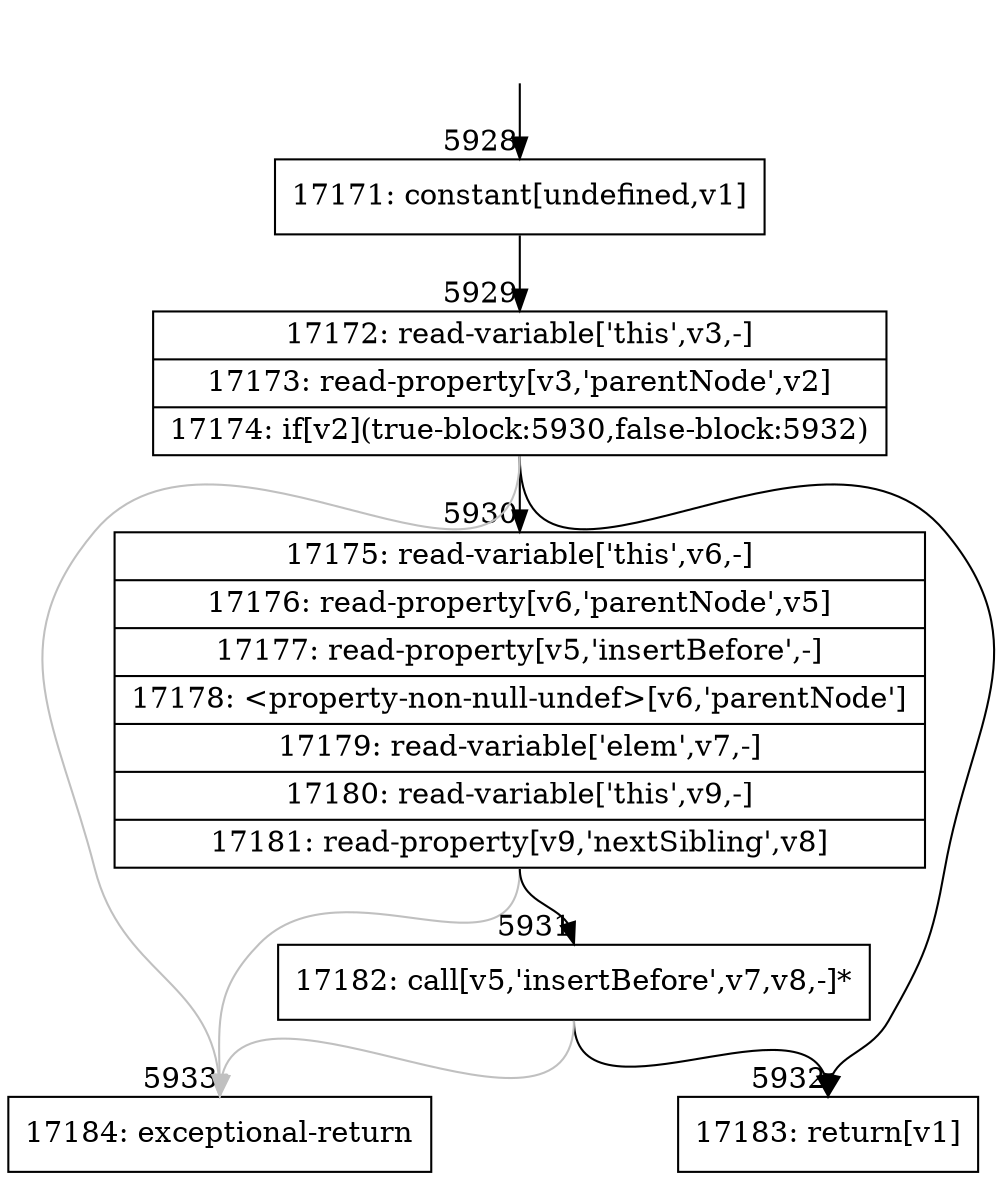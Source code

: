 digraph {
rankdir="TD"
BB_entry392[shape=none,label=""];
BB_entry392 -> BB5928 [tailport=s, headport=n, headlabel="    5928"]
BB5928 [shape=record label="{17171: constant[undefined,v1]}" ] 
BB5928 -> BB5929 [tailport=s, headport=n, headlabel="      5929"]
BB5929 [shape=record label="{17172: read-variable['this',v3,-]|17173: read-property[v3,'parentNode',v2]|17174: if[v2](true-block:5930,false-block:5932)}" ] 
BB5929 -> BB5930 [tailport=s, headport=n, headlabel="      5930"]
BB5929 -> BB5932 [tailport=s, headport=n, headlabel="      5932"]
BB5929 -> BB5933 [tailport=s, headport=n, color=gray, headlabel="      5933"]
BB5930 [shape=record label="{17175: read-variable['this',v6,-]|17176: read-property[v6,'parentNode',v5]|17177: read-property[v5,'insertBefore',-]|17178: \<property-non-null-undef\>[v6,'parentNode']|17179: read-variable['elem',v7,-]|17180: read-variable['this',v9,-]|17181: read-property[v9,'nextSibling',v8]}" ] 
BB5930 -> BB5931 [tailport=s, headport=n, headlabel="      5931"]
BB5930 -> BB5933 [tailport=s, headport=n, color=gray]
BB5931 [shape=record label="{17182: call[v5,'insertBefore',v7,v8,-]*}" ] 
BB5931 -> BB5932 [tailport=s, headport=n]
BB5931 -> BB5933 [tailport=s, headport=n, color=gray]
BB5932 [shape=record label="{17183: return[v1]}" ] 
BB5933 [shape=record label="{17184: exceptional-return}" ] 
}
